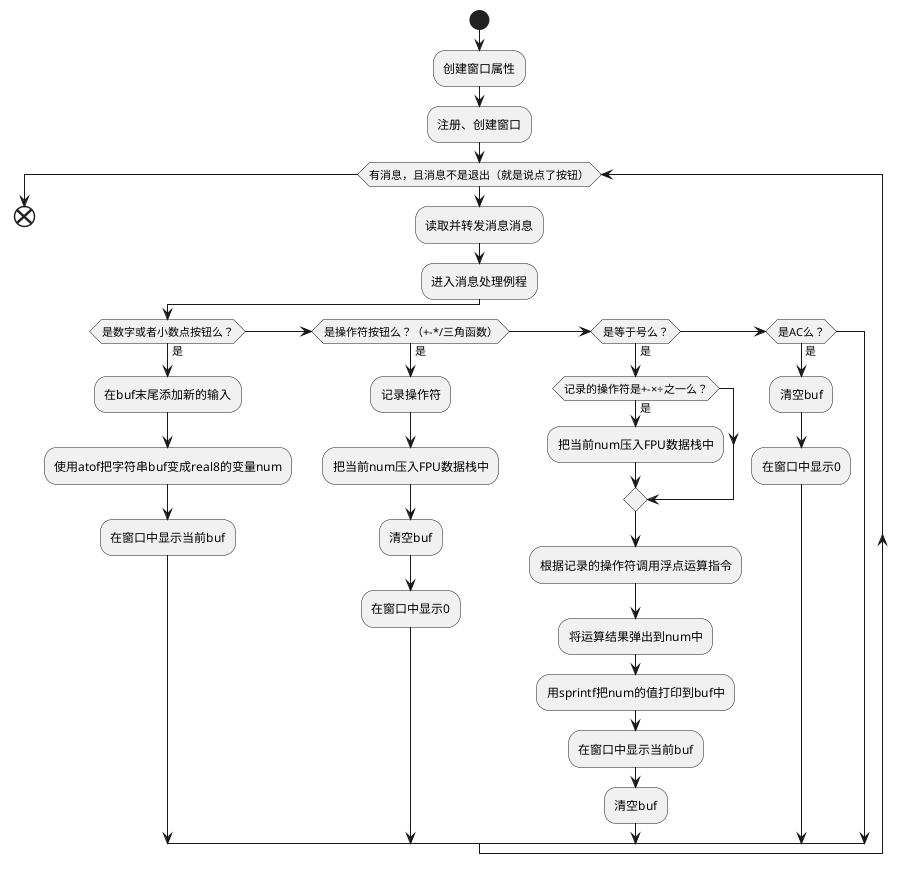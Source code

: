 @startuml calc
start
:创建窗口属性;
:注册、创建窗口;
while (有消息，且消息不是退出（就是说点了按钮）)
    :读取并转发消息消息;
    :进入消息处理例程;
    if (是数字或者小数点按钮么？) then(是)
        :在buf末尾添加新的输入;
        :使用atof把字符串buf变成real8的变量num;
        :在窗口中显示当前buf;
    elseif (是操作符按钮么？（+-*/三角函数）) then(是)
        :记录操作符;
        :把当前num压入FPU数据栈中;
        :清空buf;
        :在窗口中显示0;
    elseif (是等于号么？) then(是)
        if (记录的操作符是+-×÷之一么？) then(是)
            :把当前num压入FPU数据栈中;
        endif
        :根据记录的操作符调用浮点运算指令;
        :将运算结果弹出到num中;
        :用sprintf把num的值打印到buf中;
        :在窗口中显示当前buf;
        :清空buf;
    elseif (是AC么？) then(是)
        :清空buf;
        :在窗口中显示0;
    endif
endwhile
end
@enduml